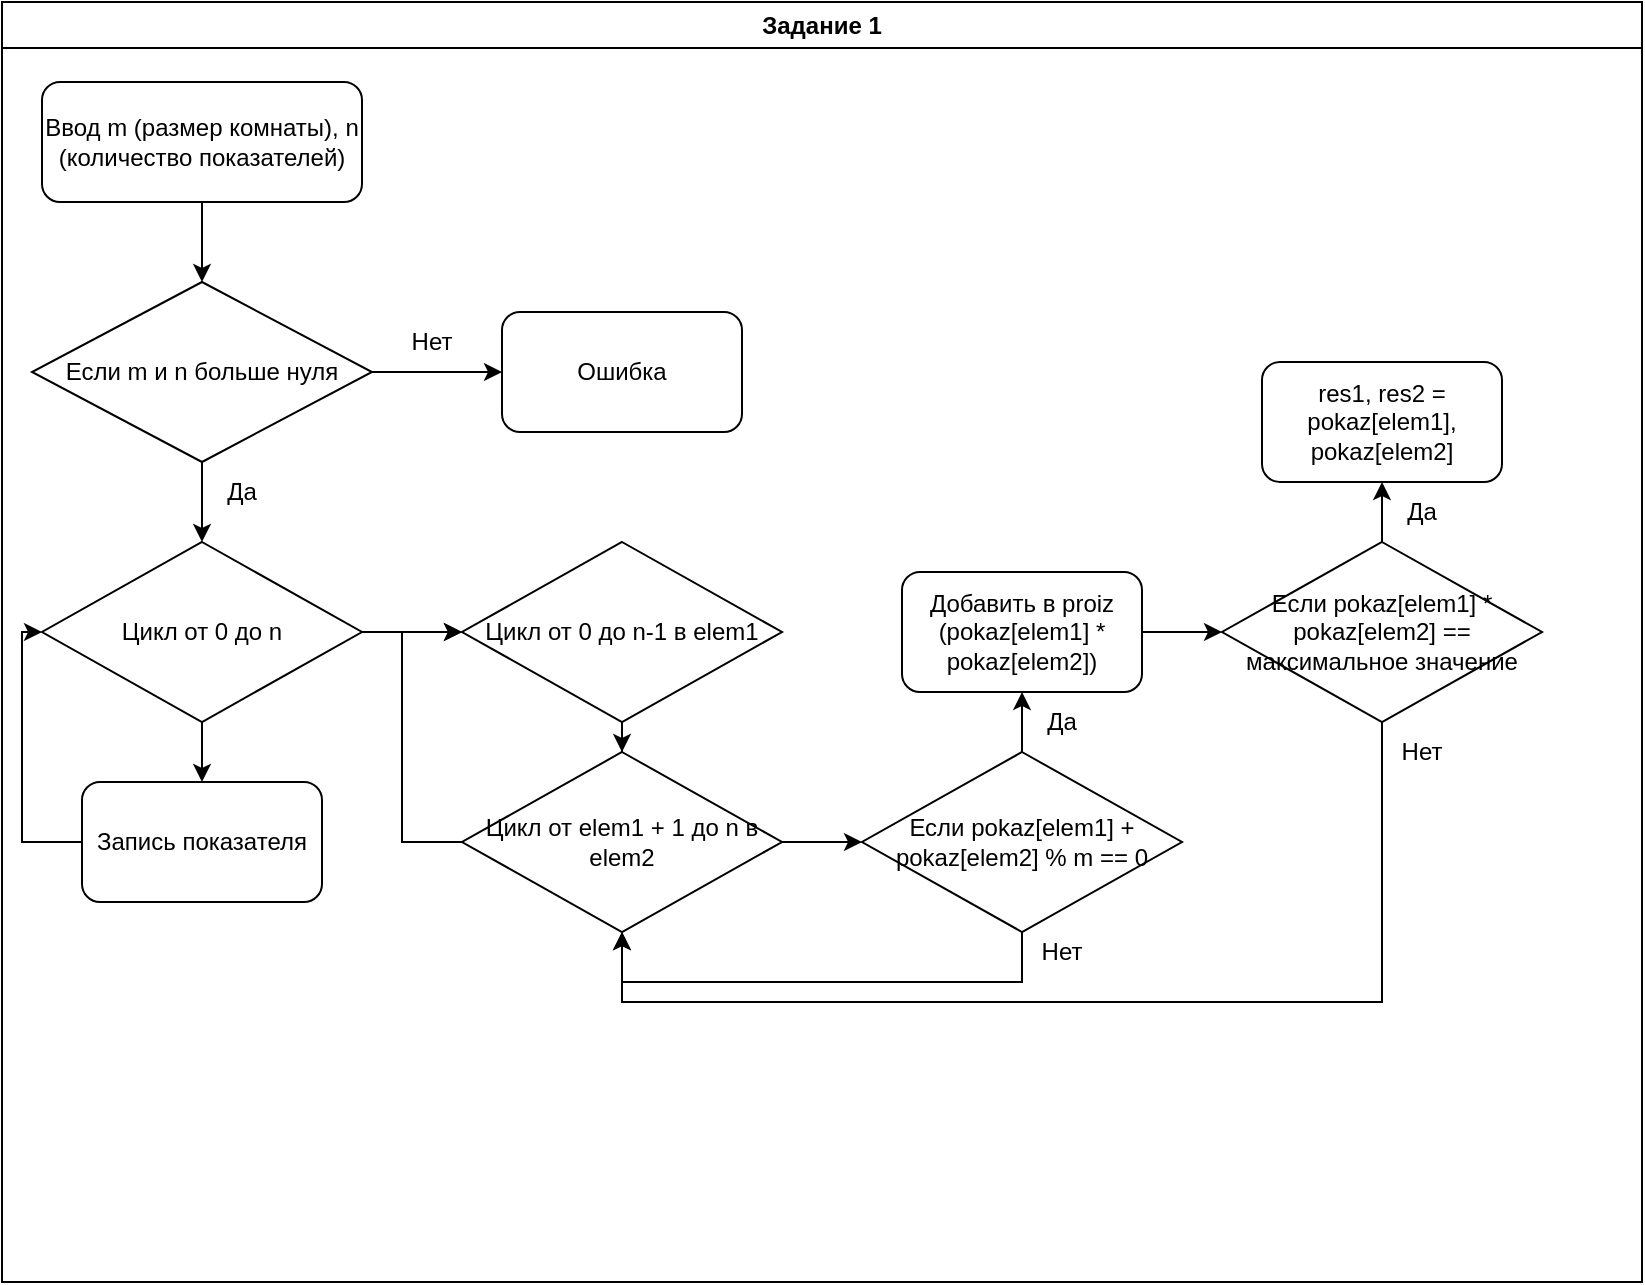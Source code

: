 <mxfile version="24.3.1" type="google">
  <diagram name="Страница — 1" id="cjzfT1h5G0sfOv60kzrF">
    <mxGraphModel grid="1" page="1" gridSize="10" guides="1" tooltips="1" connect="1" arrows="1" fold="1" pageScale="1" pageWidth="827" pageHeight="1169" math="0" shadow="0">
      <root>
        <mxCell id="0" />
        <mxCell id="1" parent="0" />
        <mxCell id="oijM0vUKSh3-xH0Thj2_-1" value="Задание 1" style="swimlane;whiteSpace=wrap;html=1;" vertex="1" parent="1">
          <mxGeometry width="820" height="640" as="geometry" />
        </mxCell>
        <mxCell id="oijM0vUKSh3-xH0Thj2_-2" value="" style="edgeStyle=orthogonalEdgeStyle;rounded=0;orthogonalLoop=1;jettySize=auto;html=1;" edge="1" parent="oijM0vUKSh3-xH0Thj2_-1" source="oijM0vUKSh3-xH0Thj2_-3" target="oijM0vUKSh3-xH0Thj2_-6">
          <mxGeometry relative="1" as="geometry" />
        </mxCell>
        <mxCell id="oijM0vUKSh3-xH0Thj2_-3" value="Ввод m (размер комнаты), n (количество показателей)" style="rounded=1;whiteSpace=wrap;html=1;" vertex="1" parent="oijM0vUKSh3-xH0Thj2_-1">
          <mxGeometry x="20" y="40" width="160" height="60" as="geometry" />
        </mxCell>
        <mxCell id="oijM0vUKSh3-xH0Thj2_-4" value="" style="edgeStyle=orthogonalEdgeStyle;rounded=0;orthogonalLoop=1;jettySize=auto;html=1;" edge="1" parent="oijM0vUKSh3-xH0Thj2_-1" source="oijM0vUKSh3-xH0Thj2_-6" target="oijM0vUKSh3-xH0Thj2_-7">
          <mxGeometry relative="1" as="geometry" />
        </mxCell>
        <mxCell id="oijM0vUKSh3-xH0Thj2_-5" value="" style="edgeStyle=orthogonalEdgeStyle;rounded=0;orthogonalLoop=1;jettySize=auto;html=1;" edge="1" parent="oijM0vUKSh3-xH0Thj2_-1" source="oijM0vUKSh3-xH0Thj2_-6" target="oijM0vUKSh3-xH0Thj2_-10">
          <mxGeometry relative="1" as="geometry" />
        </mxCell>
        <mxCell id="oijM0vUKSh3-xH0Thj2_-6" value="Если m и n больше нуля" style="rhombus;whiteSpace=wrap;html=1;" vertex="1" parent="oijM0vUKSh3-xH0Thj2_-1">
          <mxGeometry x="15" y="140" width="170" height="90" as="geometry" />
        </mxCell>
        <mxCell id="oijM0vUKSh3-xH0Thj2_-7" value="Ошибка" style="rounded=1;whiteSpace=wrap;html=1;" vertex="1" parent="oijM0vUKSh3-xH0Thj2_-1">
          <mxGeometry x="250" y="155" width="120" height="60" as="geometry" />
        </mxCell>
        <mxCell id="oijM0vUKSh3-xH0Thj2_-8" value="" style="edgeStyle=orthogonalEdgeStyle;rounded=0;orthogonalLoop=1;jettySize=auto;html=1;" edge="1" parent="oijM0vUKSh3-xH0Thj2_-1" source="oijM0vUKSh3-xH0Thj2_-10" target="oijM0vUKSh3-xH0Thj2_-13">
          <mxGeometry relative="1" as="geometry" />
        </mxCell>
        <mxCell id="oijM0vUKSh3-xH0Thj2_-9" value="" style="edgeStyle=orthogonalEdgeStyle;rounded=0;orthogonalLoop=1;jettySize=auto;html=1;" edge="1" parent="oijM0vUKSh3-xH0Thj2_-1" source="oijM0vUKSh3-xH0Thj2_-10" target="oijM0vUKSh3-xH0Thj2_-16">
          <mxGeometry relative="1" as="geometry" />
        </mxCell>
        <mxCell id="oijM0vUKSh3-xH0Thj2_-10" value="Цикл от 0 до n" style="rhombus;whiteSpace=wrap;html=1;" vertex="1" parent="oijM0vUKSh3-xH0Thj2_-1">
          <mxGeometry x="20" y="270" width="160" height="90" as="geometry" />
        </mxCell>
        <mxCell id="oijM0vUKSh3-xH0Thj2_-11" value="Нет" style="text;html=1;align=center;verticalAlign=middle;whiteSpace=wrap;rounded=0;" vertex="1" parent="oijM0vUKSh3-xH0Thj2_-1">
          <mxGeometry x="185" y="155" width="60" height="30" as="geometry" />
        </mxCell>
        <mxCell id="oijM0vUKSh3-xH0Thj2_-12" value="Да" style="text;html=1;align=center;verticalAlign=middle;whiteSpace=wrap;rounded=0;" vertex="1" parent="oijM0vUKSh3-xH0Thj2_-1">
          <mxGeometry x="90" y="230" width="60" height="30" as="geometry" />
        </mxCell>
        <mxCell id="oijM0vUKSh3-xH0Thj2_-13" value="Запись показателя" style="rounded=1;whiteSpace=wrap;html=1;" vertex="1" parent="oijM0vUKSh3-xH0Thj2_-1">
          <mxGeometry x="40" y="390" width="120" height="60" as="geometry" />
        </mxCell>
        <mxCell id="oijM0vUKSh3-xH0Thj2_-14" value="" style="endArrow=classic;html=1;rounded=0;exitX=0;exitY=0.5;exitDx=0;exitDy=0;entryX=0;entryY=0.5;entryDx=0;entryDy=0;edgeStyle=orthogonalEdgeStyle;" edge="1" parent="oijM0vUKSh3-xH0Thj2_-1" source="oijM0vUKSh3-xH0Thj2_-13" target="oijM0vUKSh3-xH0Thj2_-10">
          <mxGeometry width="50" height="50" relative="1" as="geometry">
            <mxPoint x="100" y="540" as="sourcePoint" />
            <mxPoint x="150" y="490" as="targetPoint" />
            <Array as="points">
              <mxPoint x="10" y="420" />
              <mxPoint x="10" y="315" />
            </Array>
          </mxGeometry>
        </mxCell>
        <mxCell id="oijM0vUKSh3-xH0Thj2_-15" value="" style="edgeStyle=orthogonalEdgeStyle;rounded=0;orthogonalLoop=1;jettySize=auto;html=1;" edge="1" parent="oijM0vUKSh3-xH0Thj2_-1" source="oijM0vUKSh3-xH0Thj2_-16" target="oijM0vUKSh3-xH0Thj2_-18">
          <mxGeometry relative="1" as="geometry" />
        </mxCell>
        <mxCell id="oijM0vUKSh3-xH0Thj2_-16" value="Цикл от 0 до n-1 в elem1" style="rhombus;whiteSpace=wrap;html=1;" vertex="1" parent="oijM0vUKSh3-xH0Thj2_-1">
          <mxGeometry x="230" y="270" width="160" height="90" as="geometry" />
        </mxCell>
        <mxCell id="oijM0vUKSh3-xH0Thj2_-17" value="" style="edgeStyle=orthogonalEdgeStyle;rounded=0;orthogonalLoop=1;jettySize=auto;html=1;" edge="1" parent="oijM0vUKSh3-xH0Thj2_-1" source="oijM0vUKSh3-xH0Thj2_-18" target="oijM0vUKSh3-xH0Thj2_-20">
          <mxGeometry relative="1" as="geometry" />
        </mxCell>
        <mxCell id="oijM0vUKSh3-xH0Thj2_-18" value="Цикл от&amp;nbsp;elem1 + 1 до n в elem2" style="rhombus;whiteSpace=wrap;html=1;" vertex="1" parent="oijM0vUKSh3-xH0Thj2_-1">
          <mxGeometry x="230" y="375" width="160" height="90" as="geometry" />
        </mxCell>
        <mxCell id="oijM0vUKSh3-xH0Thj2_-19" value="" style="edgeStyle=orthogonalEdgeStyle;rounded=0;orthogonalLoop=1;jettySize=auto;html=1;" edge="1" parent="oijM0vUKSh3-xH0Thj2_-1" source="oijM0vUKSh3-xH0Thj2_-20" target="oijM0vUKSh3-xH0Thj2_-22">
          <mxGeometry relative="1" as="geometry" />
        </mxCell>
        <mxCell id="oijM0vUKSh3-xH0Thj2_-20" value="Если pokaz[elem1] + pokaz[elem2]&amp;nbsp;% m == 0" style="rhombus;whiteSpace=wrap;html=1;" vertex="1" parent="oijM0vUKSh3-xH0Thj2_-1">
          <mxGeometry x="430" y="375" width="160" height="90" as="geometry" />
        </mxCell>
        <mxCell id="oijM0vUKSh3-xH0Thj2_-21" value="" style="edgeStyle=orthogonalEdgeStyle;rounded=0;orthogonalLoop=1;jettySize=auto;html=1;" edge="1" parent="oijM0vUKSh3-xH0Thj2_-1" source="oijM0vUKSh3-xH0Thj2_-22" target="oijM0vUKSh3-xH0Thj2_-28">
          <mxGeometry relative="1" as="geometry" />
        </mxCell>
        <mxCell id="oijM0vUKSh3-xH0Thj2_-22" value="Добавить в&amp;nbsp;proiz (pokaz[elem1] * pokaz[elem2])" style="rounded=1;whiteSpace=wrap;html=1;" vertex="1" parent="oijM0vUKSh3-xH0Thj2_-1">
          <mxGeometry x="450" y="285" width="120" height="60" as="geometry" />
        </mxCell>
        <mxCell id="oijM0vUKSh3-xH0Thj2_-23" value="Да" style="text;html=1;align=center;verticalAlign=middle;whiteSpace=wrap;rounded=0;" vertex="1" parent="oijM0vUKSh3-xH0Thj2_-1">
          <mxGeometry x="500" y="345" width="60" height="30" as="geometry" />
        </mxCell>
        <mxCell id="oijM0vUKSh3-xH0Thj2_-24" value="" style="endArrow=classic;html=1;rounded=0;exitX=0.5;exitY=1;exitDx=0;exitDy=0;entryX=0.5;entryY=1;entryDx=0;entryDy=0;edgeStyle=orthogonalEdgeStyle;" edge="1" parent="oijM0vUKSh3-xH0Thj2_-1" source="oijM0vUKSh3-xH0Thj2_-20" target="oijM0vUKSh3-xH0Thj2_-18">
          <mxGeometry width="50" height="50" relative="1" as="geometry">
            <mxPoint x="500" y="550" as="sourcePoint" />
            <mxPoint x="550" y="500" as="targetPoint" />
            <Array as="points">
              <mxPoint x="510" y="490" />
              <mxPoint x="310" y="490" />
            </Array>
          </mxGeometry>
        </mxCell>
        <mxCell id="oijM0vUKSh3-xH0Thj2_-25" value="Нет" style="text;html=1;align=center;verticalAlign=middle;whiteSpace=wrap;rounded=0;" vertex="1" parent="oijM0vUKSh3-xH0Thj2_-1">
          <mxGeometry x="500" y="460" width="60" height="30" as="geometry" />
        </mxCell>
        <mxCell id="oijM0vUKSh3-xH0Thj2_-26" value="" style="edgeStyle=orthogonalEdgeStyle;rounded=0;orthogonalLoop=1;jettySize=auto;html=1;entryX=0.5;entryY=1;entryDx=0;entryDy=0;" edge="1" parent="oijM0vUKSh3-xH0Thj2_-1" source="oijM0vUKSh3-xH0Thj2_-28" target="oijM0vUKSh3-xH0Thj2_-18">
          <mxGeometry relative="1" as="geometry">
            <mxPoint x="690" y="390" as="targetPoint" />
            <Array as="points">
              <mxPoint x="690" y="500" />
              <mxPoint x="310" y="500" />
            </Array>
          </mxGeometry>
        </mxCell>
        <mxCell id="oijM0vUKSh3-xH0Thj2_-27" value="" style="edgeStyle=orthogonalEdgeStyle;rounded=0;orthogonalLoop=1;jettySize=auto;html=1;" edge="1" parent="oijM0vUKSh3-xH0Thj2_-1" source="oijM0vUKSh3-xH0Thj2_-28" target="oijM0vUKSh3-xH0Thj2_-30">
          <mxGeometry relative="1" as="geometry" />
        </mxCell>
        <mxCell id="oijM0vUKSh3-xH0Thj2_-28" value="Если&amp;nbsp;pokaz[elem1] * pokaz[elem2] == максимальное значение" style="rhombus;whiteSpace=wrap;html=1;" vertex="1" parent="oijM0vUKSh3-xH0Thj2_-1">
          <mxGeometry x="610" y="270" width="160" height="90" as="geometry" />
        </mxCell>
        <mxCell id="oijM0vUKSh3-xH0Thj2_-29" value="" style="endArrow=classic;html=1;rounded=0;exitX=0;exitY=0.5;exitDx=0;exitDy=0;entryX=0;entryY=0.5;entryDx=0;entryDy=0;edgeStyle=orthogonalEdgeStyle;" edge="1" parent="oijM0vUKSh3-xH0Thj2_-1" source="oijM0vUKSh3-xH0Thj2_-18" target="oijM0vUKSh3-xH0Thj2_-16">
          <mxGeometry width="50" height="50" relative="1" as="geometry">
            <mxPoint x="200" y="550" as="sourcePoint" />
            <mxPoint x="250" y="500" as="targetPoint" />
            <Array as="points">
              <mxPoint x="200" y="420" />
              <mxPoint x="200" y="315" />
            </Array>
          </mxGeometry>
        </mxCell>
        <mxCell id="oijM0vUKSh3-xH0Thj2_-30" value="res1, res2 = pokaz[elem1], pokaz[elem2]" style="rounded=1;whiteSpace=wrap;html=1;" vertex="1" parent="oijM0vUKSh3-xH0Thj2_-1">
          <mxGeometry x="630" y="180" width="120" height="60" as="geometry" />
        </mxCell>
        <mxCell id="oijM0vUKSh3-xH0Thj2_-31" value="Нет" style="text;html=1;align=center;verticalAlign=middle;whiteSpace=wrap;rounded=0;" vertex="1" parent="oijM0vUKSh3-xH0Thj2_-1">
          <mxGeometry x="680" y="360" width="60" height="30" as="geometry" />
        </mxCell>
        <mxCell id="oijM0vUKSh3-xH0Thj2_-32" value="Да" style="text;html=1;align=center;verticalAlign=middle;whiteSpace=wrap;rounded=0;" vertex="1" parent="oijM0vUKSh3-xH0Thj2_-1">
          <mxGeometry x="680" y="240" width="60" height="30" as="geometry" />
        </mxCell>
      </root>
    </mxGraphModel>
  </diagram>
</mxfile>
